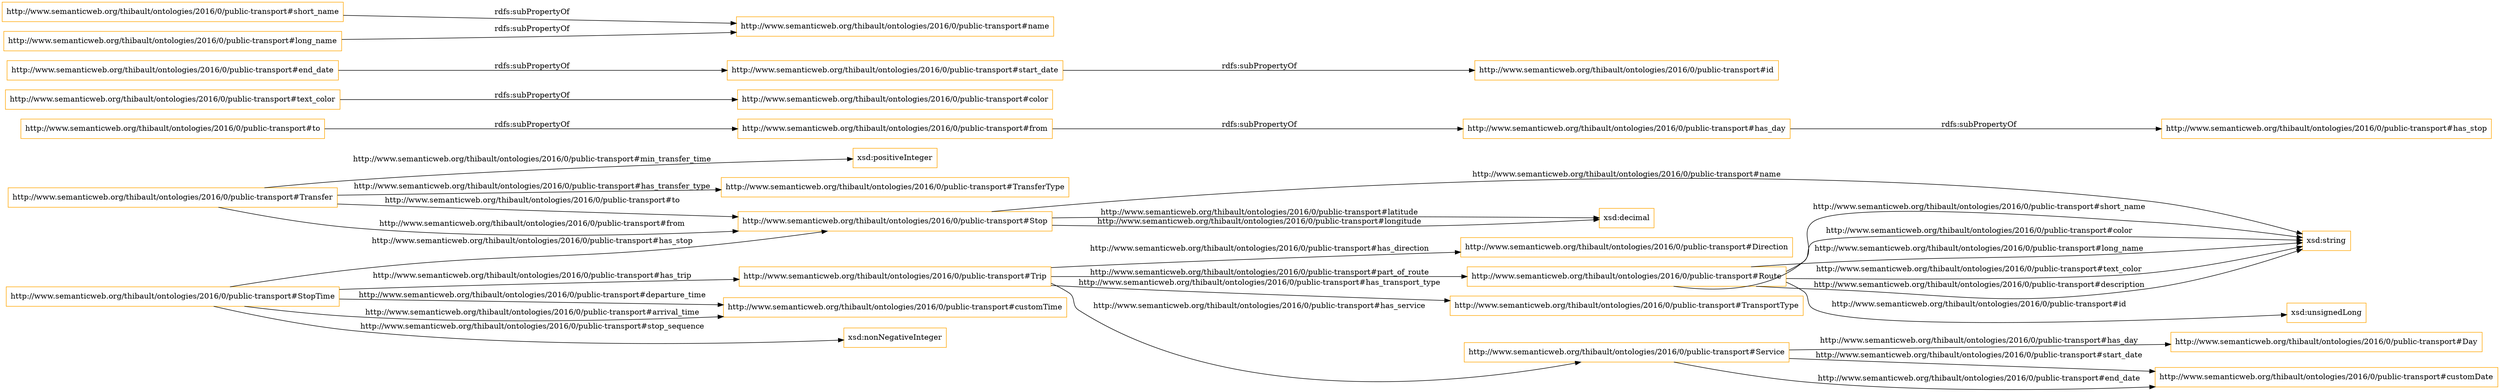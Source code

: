 digraph ar2dtool_diagram { 
rankdir=LR;
size="1501"
node [shape = rectangle, color="orange"]; "http://www.semanticweb.org/thibault/ontologies/2016/0/public-transport#TransportType" "http://www.semanticweb.org/thibault/ontologies/2016/0/public-transport#Transfer" "http://www.semanticweb.org/thibault/ontologies/2016/0/public-transport#Day" "http://www.semanticweb.org/thibault/ontologies/2016/0/public-transport#Service" "http://www.semanticweb.org/thibault/ontologies/2016/0/public-transport#Direction" "http://www.semanticweb.org/thibault/ontologies/2016/0/public-transport#TransferType" "http://www.semanticweb.org/thibault/ontologies/2016/0/public-transport#StopTime" "http://www.semanticweb.org/thibault/ontologies/2016/0/public-transport#Stop" "http://www.semanticweb.org/thibault/ontologies/2016/0/public-transport#Trip" "http://www.semanticweb.org/thibault/ontologies/2016/0/public-transport#Route" ; /*classes style*/
	"http://www.semanticweb.org/thibault/ontologies/2016/0/public-transport#has_day" -> "http://www.semanticweb.org/thibault/ontologies/2016/0/public-transport#has_stop" [ label = "rdfs:subPropertyOf" ];
	"http://www.semanticweb.org/thibault/ontologies/2016/0/public-transport#text_color" -> "http://www.semanticweb.org/thibault/ontologies/2016/0/public-transport#color" [ label = "rdfs:subPropertyOf" ];
	"http://www.semanticweb.org/thibault/ontologies/2016/0/public-transport#end_date" -> "http://www.semanticweb.org/thibault/ontologies/2016/0/public-transport#start_date" [ label = "rdfs:subPropertyOf" ];
	"http://www.semanticweb.org/thibault/ontologies/2016/0/public-transport#short_name" -> "http://www.semanticweb.org/thibault/ontologies/2016/0/public-transport#name" [ label = "rdfs:subPropertyOf" ];
	"http://www.semanticweb.org/thibault/ontologies/2016/0/public-transport#start_date" -> "http://www.semanticweb.org/thibault/ontologies/2016/0/public-transport#id" [ label = "rdfs:subPropertyOf" ];
	"http://www.semanticweb.org/thibault/ontologies/2016/0/public-transport#long_name" -> "http://www.semanticweb.org/thibault/ontologies/2016/0/public-transport#name" [ label = "rdfs:subPropertyOf" ];
	"http://www.semanticweb.org/thibault/ontologies/2016/0/public-transport#to" -> "http://www.semanticweb.org/thibault/ontologies/2016/0/public-transport#from" [ label = "rdfs:subPropertyOf" ];
	"http://www.semanticweb.org/thibault/ontologies/2016/0/public-transport#from" -> "http://www.semanticweb.org/thibault/ontologies/2016/0/public-transport#has_day" [ label = "rdfs:subPropertyOf" ];
	"http://www.semanticweb.org/thibault/ontologies/2016/0/public-transport#Transfer" -> "http://www.semanticweb.org/thibault/ontologies/2016/0/public-transport#Stop" [ label = "http://www.semanticweb.org/thibault/ontologies/2016/0/public-transport#from" ];
	"http://www.semanticweb.org/thibault/ontologies/2016/0/public-transport#Trip" -> "http://www.semanticweb.org/thibault/ontologies/2016/0/public-transport#Route" [ label = "http://www.semanticweb.org/thibault/ontologies/2016/0/public-transport#part_of_route" ];
	"http://www.semanticweb.org/thibault/ontologies/2016/0/public-transport#Route" -> "xsd:string" [ label = "http://www.semanticweb.org/thibault/ontologies/2016/0/public-transport#short_name" ];
	"http://www.semanticweb.org/thibault/ontologies/2016/0/public-transport#Service" -> "http://www.semanticweb.org/thibault/ontologies/2016/0/public-transport#customDate" [ label = "http://www.semanticweb.org/thibault/ontologies/2016/0/public-transport#end_date" ];
	"http://www.semanticweb.org/thibault/ontologies/2016/0/public-transport#Stop" -> "xsd:string" [ label = "http://www.semanticweb.org/thibault/ontologies/2016/0/public-transport#name" ];
	"http://www.semanticweb.org/thibault/ontologies/2016/0/public-transport#Route" -> "xsd:string" [ label = "http://www.semanticweb.org/thibault/ontologies/2016/0/public-transport#color" ];
	"http://www.semanticweb.org/thibault/ontologies/2016/0/public-transport#Route" -> "xsd:string" [ label = "http://www.semanticweb.org/thibault/ontologies/2016/0/public-transport#long_name" ];
	"http://www.semanticweb.org/thibault/ontologies/2016/0/public-transport#Service" -> "http://www.semanticweb.org/thibault/ontologies/2016/0/public-transport#Day" [ label = "http://www.semanticweb.org/thibault/ontologies/2016/0/public-transport#has_day" ];
	"http://www.semanticweb.org/thibault/ontologies/2016/0/public-transport#StopTime" -> "http://www.semanticweb.org/thibault/ontologies/2016/0/public-transport#Trip" [ label = "http://www.semanticweb.org/thibault/ontologies/2016/0/public-transport#has_trip" ];
	"http://www.semanticweb.org/thibault/ontologies/2016/0/public-transport#Route" -> "xsd:unsignedLong" [ label = "http://www.semanticweb.org/thibault/ontologies/2016/0/public-transport#id" ];
	"http://www.semanticweb.org/thibault/ontologies/2016/0/public-transport#StopTime" -> "http://www.semanticweb.org/thibault/ontologies/2016/0/public-transport#Stop" [ label = "http://www.semanticweb.org/thibault/ontologies/2016/0/public-transport#has_stop" ];
	"http://www.semanticweb.org/thibault/ontologies/2016/0/public-transport#Stop" -> "xsd:decimal" [ label = "http://www.semanticweb.org/thibault/ontologies/2016/0/public-transport#longitude" ];
	"http://www.semanticweb.org/thibault/ontologies/2016/0/public-transport#Trip" -> "http://www.semanticweb.org/thibault/ontologies/2016/0/public-transport#Service" [ label = "http://www.semanticweb.org/thibault/ontologies/2016/0/public-transport#has_service" ];
	"http://www.semanticweb.org/thibault/ontologies/2016/0/public-transport#Trip" -> "http://www.semanticweb.org/thibault/ontologies/2016/0/public-transport#TransportType" [ label = "http://www.semanticweb.org/thibault/ontologies/2016/0/public-transport#has_transport_type" ];
	"http://www.semanticweb.org/thibault/ontologies/2016/0/public-transport#Transfer" -> "http://www.semanticweb.org/thibault/ontologies/2016/0/public-transport#Stop" [ label = "http://www.semanticweb.org/thibault/ontologies/2016/0/public-transport#to" ];
	"http://www.semanticweb.org/thibault/ontologies/2016/0/public-transport#Trip" -> "http://www.semanticweb.org/thibault/ontologies/2016/0/public-transport#Direction" [ label = "http://www.semanticweb.org/thibault/ontologies/2016/0/public-transport#has_direction" ];
	"http://www.semanticweb.org/thibault/ontologies/2016/0/public-transport#Transfer" -> "http://www.semanticweb.org/thibault/ontologies/2016/0/public-transport#TransferType" [ label = "http://www.semanticweb.org/thibault/ontologies/2016/0/public-transport#has_transfer_type" ];
	"http://www.semanticweb.org/thibault/ontologies/2016/0/public-transport#StopTime" -> "http://www.semanticweb.org/thibault/ontologies/2016/0/public-transport#customTime" [ label = "http://www.semanticweb.org/thibault/ontologies/2016/0/public-transport#arrival_time" ];
	"http://www.semanticweb.org/thibault/ontologies/2016/0/public-transport#Service" -> "http://www.semanticweb.org/thibault/ontologies/2016/0/public-transport#customDate" [ label = "http://www.semanticweb.org/thibault/ontologies/2016/0/public-transport#start_date" ];
	"http://www.semanticweb.org/thibault/ontologies/2016/0/public-transport#StopTime" -> "http://www.semanticweb.org/thibault/ontologies/2016/0/public-transport#customTime" [ label = "http://www.semanticweb.org/thibault/ontologies/2016/0/public-transport#departure_time" ];
	"http://www.semanticweb.org/thibault/ontologies/2016/0/public-transport#Route" -> "xsd:string" [ label = "http://www.semanticweb.org/thibault/ontologies/2016/0/public-transport#text_color" ];
	"http://www.semanticweb.org/thibault/ontologies/2016/0/public-transport#Stop" -> "xsd:decimal" [ label = "http://www.semanticweb.org/thibault/ontologies/2016/0/public-transport#latitude" ];
	"http://www.semanticweb.org/thibault/ontologies/2016/0/public-transport#Route" -> "xsd:string" [ label = "http://www.semanticweb.org/thibault/ontologies/2016/0/public-transport#description" ];
	"http://www.semanticweb.org/thibault/ontologies/2016/0/public-transport#StopTime" -> "xsd:nonNegativeInteger" [ label = "http://www.semanticweb.org/thibault/ontologies/2016/0/public-transport#stop_sequence" ];
	"http://www.semanticweb.org/thibault/ontologies/2016/0/public-transport#Transfer" -> "xsd:positiveInteger" [ label = "http://www.semanticweb.org/thibault/ontologies/2016/0/public-transport#min_transfer_time" ];

}
